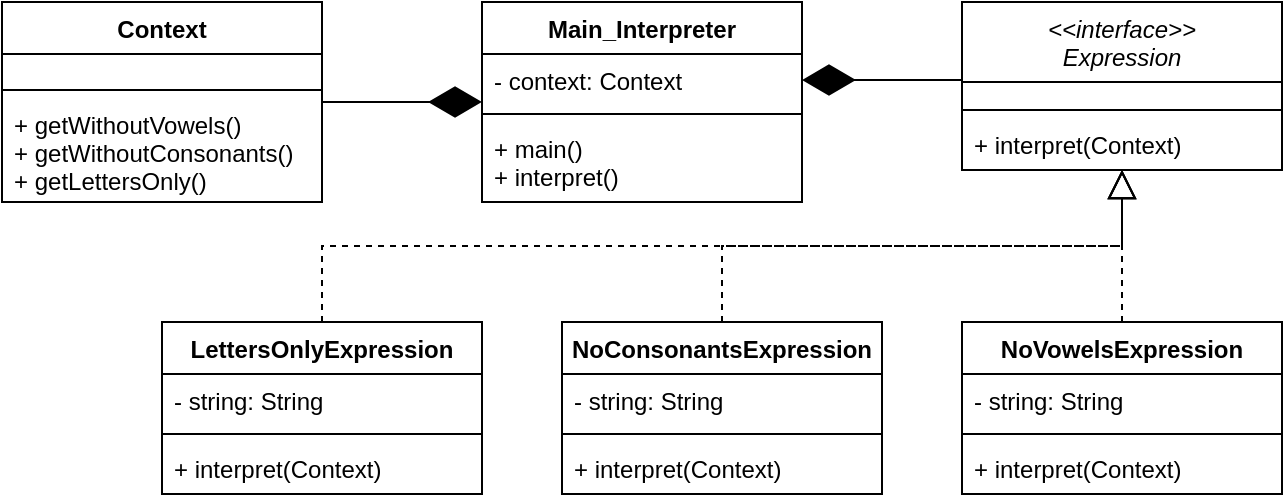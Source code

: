 <mxfile version="14.4.2" type="device"><diagram id="NUNNrILJ9YJZ4F9o0uOI" name="Страница 1"><mxGraphModel dx="1205" dy="707" grid="1" gridSize="10" guides="1" tooltips="1" connect="1" arrows="1" fold="1" page="1" pageScale="1" pageWidth="827" pageHeight="1169" math="0" shadow="0"><root><mxCell id="0"/><mxCell id="1" parent="0"/><mxCell id="aSoHiQlhiWdTQPldGkqt-1" value="&lt;&lt;interface&gt;&gt;&#10;Expression" style="swimlane;fontStyle=2;align=center;verticalAlign=top;childLayout=stackLayout;horizontal=1;startSize=40;horizontalStack=0;resizeParent=1;resizeParentMax=0;resizeLast=0;collapsible=1;marginBottom=0;" vertex="1" parent="1"><mxGeometry x="574" y="120" width="160" height="84" as="geometry"/></mxCell><mxCell id="aSoHiQlhiWdTQPldGkqt-2" value=" " style="text;strokeColor=none;fillColor=none;align=left;verticalAlign=top;spacingLeft=4;spacingRight=4;overflow=hidden;rotatable=0;points=[[0,0.5],[1,0.5]];portConstraint=eastwest;" vertex="1" parent="aSoHiQlhiWdTQPldGkqt-1"><mxGeometry y="40" width="160" height="10" as="geometry"/></mxCell><mxCell id="aSoHiQlhiWdTQPldGkqt-3" value="" style="line;strokeWidth=1;fillColor=none;align=left;verticalAlign=middle;spacingTop=-1;spacingLeft=3;spacingRight=3;rotatable=0;labelPosition=right;points=[];portConstraint=eastwest;" vertex="1" parent="aSoHiQlhiWdTQPldGkqt-1"><mxGeometry y="50" width="160" height="8" as="geometry"/></mxCell><mxCell id="aSoHiQlhiWdTQPldGkqt-4" value="+ interpret(Context)" style="text;strokeColor=none;fillColor=none;align=left;verticalAlign=top;spacingLeft=4;spacingRight=4;overflow=hidden;rotatable=0;points=[[0,0.5],[1,0.5]];portConstraint=eastwest;" vertex="1" parent="aSoHiQlhiWdTQPldGkqt-1"><mxGeometry y="58" width="160" height="26" as="geometry"/></mxCell><mxCell id="aSoHiQlhiWdTQPldGkqt-5" value="LettersOnlyExpression" style="swimlane;fontStyle=1;align=center;verticalAlign=top;childLayout=stackLayout;horizontal=1;startSize=26;horizontalStack=0;resizeParent=1;resizeParentMax=0;resizeLast=0;collapsible=1;marginBottom=0;" vertex="1" parent="1"><mxGeometry x="174" y="280" width="160" height="86" as="geometry"/></mxCell><mxCell id="aSoHiQlhiWdTQPldGkqt-6" value="- string: String" style="text;strokeColor=none;fillColor=none;align=left;verticalAlign=top;spacingLeft=4;spacingRight=4;overflow=hidden;rotatable=0;points=[[0,0.5],[1,0.5]];portConstraint=eastwest;" vertex="1" parent="aSoHiQlhiWdTQPldGkqt-5"><mxGeometry y="26" width="160" height="26" as="geometry"/></mxCell><mxCell id="aSoHiQlhiWdTQPldGkqt-7" value="" style="line;strokeWidth=1;fillColor=none;align=left;verticalAlign=middle;spacingTop=-1;spacingLeft=3;spacingRight=3;rotatable=0;labelPosition=right;points=[];portConstraint=eastwest;" vertex="1" parent="aSoHiQlhiWdTQPldGkqt-5"><mxGeometry y="52" width="160" height="8" as="geometry"/></mxCell><mxCell id="aSoHiQlhiWdTQPldGkqt-8" value="+ interpret(Context)" style="text;strokeColor=none;fillColor=none;align=left;verticalAlign=top;spacingLeft=4;spacingRight=4;overflow=hidden;rotatable=0;points=[[0,0.5],[1,0.5]];portConstraint=eastwest;" vertex="1" parent="aSoHiQlhiWdTQPldGkqt-5"><mxGeometry y="60" width="160" height="26" as="geometry"/></mxCell><mxCell id="aSoHiQlhiWdTQPldGkqt-9" value="NoConsonantsExpression" style="swimlane;fontStyle=1;align=center;verticalAlign=top;childLayout=stackLayout;horizontal=1;startSize=26;horizontalStack=0;resizeParent=1;resizeParentMax=0;resizeLast=0;collapsible=1;marginBottom=0;" vertex="1" parent="1"><mxGeometry x="374" y="280" width="160" height="86" as="geometry"/></mxCell><mxCell id="aSoHiQlhiWdTQPldGkqt-10" value="- string: String" style="text;strokeColor=none;fillColor=none;align=left;verticalAlign=top;spacingLeft=4;spacingRight=4;overflow=hidden;rotatable=0;points=[[0,0.5],[1,0.5]];portConstraint=eastwest;" vertex="1" parent="aSoHiQlhiWdTQPldGkqt-9"><mxGeometry y="26" width="160" height="26" as="geometry"/></mxCell><mxCell id="aSoHiQlhiWdTQPldGkqt-11" value="" style="line;strokeWidth=1;fillColor=none;align=left;verticalAlign=middle;spacingTop=-1;spacingLeft=3;spacingRight=3;rotatable=0;labelPosition=right;points=[];portConstraint=eastwest;" vertex="1" parent="aSoHiQlhiWdTQPldGkqt-9"><mxGeometry y="52" width="160" height="8" as="geometry"/></mxCell><mxCell id="aSoHiQlhiWdTQPldGkqt-12" value="+ interpret(Context)" style="text;strokeColor=none;fillColor=none;align=left;verticalAlign=top;spacingLeft=4;spacingRight=4;overflow=hidden;rotatable=0;points=[[0,0.5],[1,0.5]];portConstraint=eastwest;" vertex="1" parent="aSoHiQlhiWdTQPldGkqt-9"><mxGeometry y="60" width="160" height="26" as="geometry"/></mxCell><mxCell id="aSoHiQlhiWdTQPldGkqt-13" value="NoVowelsExpression" style="swimlane;fontStyle=1;align=center;verticalAlign=top;childLayout=stackLayout;horizontal=1;startSize=26;horizontalStack=0;resizeParent=1;resizeParentMax=0;resizeLast=0;collapsible=1;marginBottom=0;" vertex="1" parent="1"><mxGeometry x="574" y="280" width="160" height="86" as="geometry"/></mxCell><mxCell id="aSoHiQlhiWdTQPldGkqt-14" value="- string: String" style="text;strokeColor=none;fillColor=none;align=left;verticalAlign=top;spacingLeft=4;spacingRight=4;overflow=hidden;rotatable=0;points=[[0,0.5],[1,0.5]];portConstraint=eastwest;" vertex="1" parent="aSoHiQlhiWdTQPldGkqt-13"><mxGeometry y="26" width="160" height="26" as="geometry"/></mxCell><mxCell id="aSoHiQlhiWdTQPldGkqt-15" value="" style="line;strokeWidth=1;fillColor=none;align=left;verticalAlign=middle;spacingTop=-1;spacingLeft=3;spacingRight=3;rotatable=0;labelPosition=right;points=[];portConstraint=eastwest;" vertex="1" parent="aSoHiQlhiWdTQPldGkqt-13"><mxGeometry y="52" width="160" height="8" as="geometry"/></mxCell><mxCell id="aSoHiQlhiWdTQPldGkqt-16" value="+ interpret(Context)" style="text;strokeColor=none;fillColor=none;align=left;verticalAlign=top;spacingLeft=4;spacingRight=4;overflow=hidden;rotatable=0;points=[[0,0.5],[1,0.5]];portConstraint=eastwest;" vertex="1" parent="aSoHiQlhiWdTQPldGkqt-13"><mxGeometry y="60" width="160" height="26" as="geometry"/></mxCell><mxCell id="aSoHiQlhiWdTQPldGkqt-18" value="" style="endArrow=block;dashed=1;endFill=0;endSize=12;html=1;exitX=0.5;exitY=0;exitDx=0;exitDy=0;edgeStyle=elbowEdgeStyle;elbow=vertical;rounded=0;" edge="1" parent="1" source="aSoHiQlhiWdTQPldGkqt-5" target="aSoHiQlhiWdTQPldGkqt-4"><mxGeometry width="160" relative="1" as="geometry"><mxPoint x="424" y="350" as="sourcePoint"/><mxPoint x="584" y="350" as="targetPoint"/></mxGeometry></mxCell><mxCell id="aSoHiQlhiWdTQPldGkqt-19" value="" style="endArrow=block;dashed=1;endFill=0;endSize=12;html=1;exitX=0.5;exitY=0;exitDx=0;exitDy=0;edgeStyle=elbowEdgeStyle;elbow=vertical;rounded=0;" edge="1" parent="1" source="aSoHiQlhiWdTQPldGkqt-9" target="aSoHiQlhiWdTQPldGkqt-4"><mxGeometry width="160" relative="1" as="geometry"><mxPoint x="424" y="350" as="sourcePoint"/><mxPoint x="584" y="350" as="targetPoint"/></mxGeometry></mxCell><mxCell id="aSoHiQlhiWdTQPldGkqt-20" value="" style="endArrow=block;dashed=1;endFill=0;endSize=12;html=1;exitX=0.5;exitY=0;exitDx=0;exitDy=0;edgeStyle=elbowEdgeStyle;elbow=vertical;rounded=0;" edge="1" parent="1" source="aSoHiQlhiWdTQPldGkqt-13" target="aSoHiQlhiWdTQPldGkqt-4"><mxGeometry width="160" relative="1" as="geometry"><mxPoint x="424" y="350" as="sourcePoint"/><mxPoint x="584" y="350" as="targetPoint"/></mxGeometry></mxCell><mxCell id="aSoHiQlhiWdTQPldGkqt-21" value="Main_Interpreter" style="swimlane;fontStyle=1;align=center;verticalAlign=top;childLayout=stackLayout;horizontal=1;startSize=26;horizontalStack=0;resizeParent=1;resizeParentMax=0;resizeLast=0;collapsible=1;marginBottom=0;" vertex="1" parent="1"><mxGeometry x="334" y="120" width="160" height="100" as="geometry"/></mxCell><mxCell id="aSoHiQlhiWdTQPldGkqt-22" value="- context: Context" style="text;strokeColor=none;fillColor=none;align=left;verticalAlign=top;spacingLeft=4;spacingRight=4;overflow=hidden;rotatable=0;points=[[0,0.5],[1,0.5]];portConstraint=eastwest;" vertex="1" parent="aSoHiQlhiWdTQPldGkqt-21"><mxGeometry y="26" width="160" height="26" as="geometry"/></mxCell><mxCell id="aSoHiQlhiWdTQPldGkqt-23" value="" style="line;strokeWidth=1;fillColor=none;align=left;verticalAlign=middle;spacingTop=-1;spacingLeft=3;spacingRight=3;rotatable=0;labelPosition=right;points=[];portConstraint=eastwest;" vertex="1" parent="aSoHiQlhiWdTQPldGkqt-21"><mxGeometry y="52" width="160" height="8" as="geometry"/></mxCell><mxCell id="aSoHiQlhiWdTQPldGkqt-24" value="+ main()&#10;+ interpret()" style="text;strokeColor=none;fillColor=none;align=left;verticalAlign=top;spacingLeft=4;spacingRight=4;overflow=hidden;rotatable=0;points=[[0,0.5],[1,0.5]];portConstraint=eastwest;" vertex="1" parent="aSoHiQlhiWdTQPldGkqt-21"><mxGeometry y="60" width="160" height="40" as="geometry"/></mxCell><mxCell id="aSoHiQlhiWdTQPldGkqt-25" value="Context" style="swimlane;fontStyle=1;align=center;verticalAlign=top;childLayout=stackLayout;horizontal=1;startSize=26;horizontalStack=0;resizeParent=1;resizeParentMax=0;resizeLast=0;collapsible=1;marginBottom=0;" vertex="1" parent="1"><mxGeometry x="94" y="120" width="160" height="100" as="geometry"/></mxCell><mxCell id="aSoHiQlhiWdTQPldGkqt-26" value=" " style="text;strokeColor=none;fillColor=none;align=left;verticalAlign=top;spacingLeft=4;spacingRight=4;overflow=hidden;rotatable=0;points=[[0,0.5],[1,0.5]];portConstraint=eastwest;" vertex="1" parent="aSoHiQlhiWdTQPldGkqt-25"><mxGeometry y="26" width="160" height="14" as="geometry"/></mxCell><mxCell id="aSoHiQlhiWdTQPldGkqt-27" value="" style="line;strokeWidth=1;fillColor=none;align=left;verticalAlign=middle;spacingTop=-1;spacingLeft=3;spacingRight=3;rotatable=0;labelPosition=right;points=[];portConstraint=eastwest;" vertex="1" parent="aSoHiQlhiWdTQPldGkqt-25"><mxGeometry y="40" width="160" height="8" as="geometry"/></mxCell><mxCell id="aSoHiQlhiWdTQPldGkqt-28" value="+ getWithoutVowels()&#10;+ getWithoutConsonants()&#10;+ getLettersOnly()" style="text;strokeColor=none;fillColor=none;align=left;verticalAlign=top;spacingLeft=4;spacingRight=4;overflow=hidden;rotatable=0;points=[[0,0.5],[1,0.5]];portConstraint=eastwest;" vertex="1" parent="aSoHiQlhiWdTQPldGkqt-25"><mxGeometry y="48" width="160" height="52" as="geometry"/></mxCell><mxCell id="aSoHiQlhiWdTQPldGkqt-29" value="" style="endArrow=diamondThin;endFill=1;endSize=24;html=1;rounded=0;edgeStyle=elbowEdgeStyle;" edge="1" parent="1" source="aSoHiQlhiWdTQPldGkqt-25" target="aSoHiQlhiWdTQPldGkqt-21"><mxGeometry width="160" relative="1" as="geometry"><mxPoint x="-156" y="280" as="sourcePoint"/><mxPoint x="4" y="280" as="targetPoint"/></mxGeometry></mxCell><mxCell id="aSoHiQlhiWdTQPldGkqt-30" value="" style="endArrow=diamondThin;endFill=1;endSize=24;html=1;rounded=0;edgeStyle=elbowEdgeStyle;" edge="1" parent="1" source="aSoHiQlhiWdTQPldGkqt-1" target="aSoHiQlhiWdTQPldGkqt-22"><mxGeometry width="160" relative="1" as="geometry"><mxPoint x="-156" y="280" as="sourcePoint"/><mxPoint x="134" y="159" as="targetPoint"/><Array as="points"><mxPoint x="544" y="159"/></Array></mxGeometry></mxCell></root></mxGraphModel></diagram></mxfile>